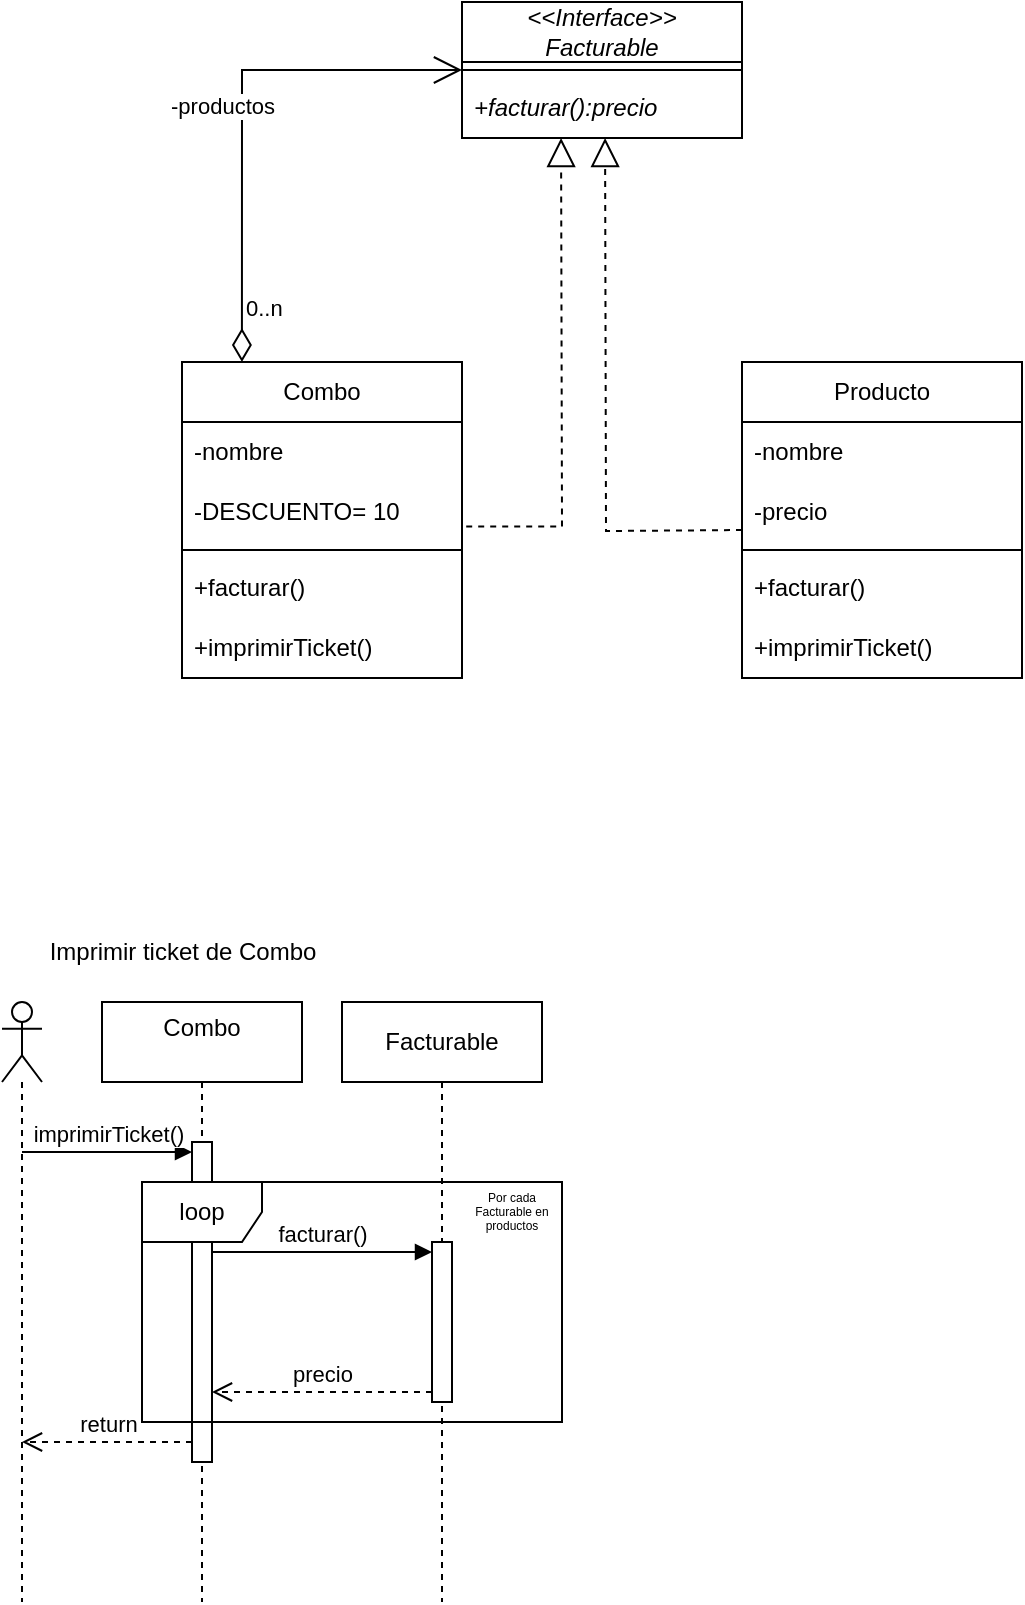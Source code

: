 <mxfile version="24.2.5" type="device">
  <diagram name="Page-1" id="bVdhCnrpjDWFNXXhfxfb">
    <mxGraphModel dx="557" dy="523" grid="1" gridSize="10" guides="1" tooltips="1" connect="1" arrows="1" fold="1" page="1" pageScale="1" pageWidth="850" pageHeight="1100" math="0" shadow="0">
      <root>
        <mxCell id="0" />
        <mxCell id="1" parent="0" />
        <mxCell id="0UKZ5Wy3TwZcNnDCWIbI-5" value="Combo" style="swimlane;fontStyle=0;childLayout=stackLayout;horizontal=1;startSize=30;horizontalStack=0;resizeParent=1;resizeParentMax=0;resizeLast=0;collapsible=1;marginBottom=0;whiteSpace=wrap;html=1;" parent="1" vertex="1">
          <mxGeometry x="170" y="220" width="140" height="158" as="geometry" />
        </mxCell>
        <mxCell id="0UKZ5Wy3TwZcNnDCWIbI-6" value="-nombre" style="text;strokeColor=none;fillColor=none;align=left;verticalAlign=middle;spacingLeft=4;spacingRight=4;overflow=hidden;points=[[0,0.5],[1,0.5]];portConstraint=eastwest;rotatable=0;whiteSpace=wrap;html=1;" parent="0UKZ5Wy3TwZcNnDCWIbI-5" vertex="1">
          <mxGeometry y="30" width="140" height="30" as="geometry" />
        </mxCell>
        <mxCell id="0UKZ5Wy3TwZcNnDCWIbI-68" value="-DESCUENTO= 10" style="text;strokeColor=none;fillColor=none;align=left;verticalAlign=middle;spacingLeft=4;spacingRight=4;overflow=hidden;points=[[0,0.5],[1,0.5]];portConstraint=eastwest;rotatable=0;whiteSpace=wrap;html=1;" parent="0UKZ5Wy3TwZcNnDCWIbI-5" vertex="1">
          <mxGeometry y="60" width="140" height="30" as="geometry" />
        </mxCell>
        <mxCell id="0UKZ5Wy3TwZcNnDCWIbI-66" value="" style="line;strokeWidth=1;fillColor=none;align=left;verticalAlign=middle;spacingTop=-1;spacingLeft=3;spacingRight=3;rotatable=0;labelPosition=right;points=[];portConstraint=eastwest;strokeColor=inherit;" parent="0UKZ5Wy3TwZcNnDCWIbI-5" vertex="1">
          <mxGeometry y="90" width="140" height="8" as="geometry" />
        </mxCell>
        <mxCell id="zB7Bvsbqb9wMqwJzrUZj-41" value="+facturar()" style="text;strokeColor=none;fillColor=none;align=left;verticalAlign=middle;spacingLeft=4;spacingRight=4;overflow=hidden;points=[[0,0.5],[1,0.5]];portConstraint=eastwest;rotatable=0;whiteSpace=wrap;html=1;" vertex="1" parent="0UKZ5Wy3TwZcNnDCWIbI-5">
          <mxGeometry y="98" width="140" height="30" as="geometry" />
        </mxCell>
        <mxCell id="0UKZ5Wy3TwZcNnDCWIbI-65" value="+imprimirTicket()" style="text;strokeColor=none;fillColor=none;align=left;verticalAlign=middle;spacingLeft=4;spacingRight=4;overflow=hidden;points=[[0,0.5],[1,0.5]];portConstraint=eastwest;rotatable=0;whiteSpace=wrap;html=1;" parent="0UKZ5Wy3TwZcNnDCWIbI-5" vertex="1">
          <mxGeometry y="128" width="140" height="30" as="geometry" />
        </mxCell>
        <mxCell id="zB7Bvsbqb9wMqwJzrUZj-1" value="Producto" style="swimlane;fontStyle=0;childLayout=stackLayout;horizontal=1;startSize=30;horizontalStack=0;resizeParent=1;resizeParentMax=0;resizeLast=0;collapsible=1;marginBottom=0;whiteSpace=wrap;html=1;" vertex="1" parent="1">
          <mxGeometry x="450" y="220" width="140" height="158" as="geometry" />
        </mxCell>
        <mxCell id="zB7Bvsbqb9wMqwJzrUZj-2" value="-nombre" style="text;strokeColor=none;fillColor=none;align=left;verticalAlign=middle;spacingLeft=4;spacingRight=4;overflow=hidden;points=[[0,0.5],[1,0.5]];portConstraint=eastwest;rotatable=0;whiteSpace=wrap;html=1;" vertex="1" parent="zB7Bvsbqb9wMqwJzrUZj-1">
          <mxGeometry y="30" width="140" height="30" as="geometry" />
        </mxCell>
        <mxCell id="zB7Bvsbqb9wMqwJzrUZj-3" value="-precio" style="text;strokeColor=none;fillColor=none;align=left;verticalAlign=middle;spacingLeft=4;spacingRight=4;overflow=hidden;points=[[0,0.5],[1,0.5]];portConstraint=eastwest;rotatable=0;whiteSpace=wrap;html=1;" vertex="1" parent="zB7Bvsbqb9wMqwJzrUZj-1">
          <mxGeometry y="60" width="140" height="30" as="geometry" />
        </mxCell>
        <mxCell id="zB7Bvsbqb9wMqwJzrUZj-6" value="" style="line;strokeWidth=1;fillColor=none;align=left;verticalAlign=middle;spacingTop=-1;spacingLeft=3;spacingRight=3;rotatable=0;labelPosition=right;points=[];portConstraint=eastwest;strokeColor=inherit;" vertex="1" parent="zB7Bvsbqb9wMqwJzrUZj-1">
          <mxGeometry y="90" width="140" height="8" as="geometry" />
        </mxCell>
        <mxCell id="zB7Bvsbqb9wMqwJzrUZj-42" value="+facturar()" style="text;strokeColor=none;fillColor=none;align=left;verticalAlign=middle;spacingLeft=4;spacingRight=4;overflow=hidden;points=[[0,0.5],[1,0.5]];portConstraint=eastwest;rotatable=0;whiteSpace=wrap;html=1;" vertex="1" parent="zB7Bvsbqb9wMqwJzrUZj-1">
          <mxGeometry y="98" width="140" height="30" as="geometry" />
        </mxCell>
        <mxCell id="zB7Bvsbqb9wMqwJzrUZj-9" value="+imprimirTicket()" style="text;strokeColor=none;fillColor=none;align=left;verticalAlign=middle;spacingLeft=4;spacingRight=4;overflow=hidden;points=[[0,0.5],[1,0.5]];portConstraint=eastwest;rotatable=0;whiteSpace=wrap;html=1;" vertex="1" parent="zB7Bvsbqb9wMqwJzrUZj-1">
          <mxGeometry y="128" width="140" height="30" as="geometry" />
        </mxCell>
        <mxCell id="zB7Bvsbqb9wMqwJzrUZj-11" value="-productos" style="endArrow=open;html=1;endSize=12;startArrow=diamondThin;startSize=14;startFill=0;edgeStyle=orthogonalEdgeStyle;rounded=0;exitX=0.214;exitY=0;exitDx=0;exitDy=0;exitPerimeter=0;" edge="1" parent="1" source="0UKZ5Wy3TwZcNnDCWIbI-5" target="zB7Bvsbqb9wMqwJzrUZj-17">
          <mxGeometry y="10" relative="1" as="geometry">
            <mxPoint x="310" y="340" as="sourcePoint" />
            <mxPoint x="380" y="110" as="targetPoint" />
            <mxPoint as="offset" />
          </mxGeometry>
        </mxCell>
        <mxCell id="zB7Bvsbqb9wMqwJzrUZj-12" value="0..n" style="edgeLabel;resizable=0;html=1;align=left;verticalAlign=top;" connectable="0" vertex="1" parent="zB7Bvsbqb9wMqwJzrUZj-11">
          <mxGeometry x="-1" relative="1" as="geometry">
            <mxPoint y="-40" as="offset" />
          </mxGeometry>
        </mxCell>
        <mxCell id="zB7Bvsbqb9wMqwJzrUZj-14" value="&lt;div&gt;&lt;i style=&quot;&quot;&gt;&amp;lt;&amp;lt;Interface&amp;gt;&amp;gt;&lt;/i&gt;&lt;/div&gt;&lt;i&gt;Facturable&lt;/i&gt;" style="swimlane;fontStyle=0;childLayout=stackLayout;horizontal=1;startSize=30;horizontalStack=0;resizeParent=1;resizeParentMax=0;resizeLast=0;collapsible=1;marginBottom=0;whiteSpace=wrap;html=1;" vertex="1" parent="1">
          <mxGeometry x="310" y="40" width="140" height="68" as="geometry" />
        </mxCell>
        <mxCell id="zB7Bvsbqb9wMqwJzrUZj-17" value="" style="line;strokeWidth=1;fillColor=none;align=left;verticalAlign=middle;spacingTop=-1;spacingLeft=3;spacingRight=3;rotatable=0;labelPosition=right;points=[];portConstraint=eastwest;strokeColor=inherit;" vertex="1" parent="zB7Bvsbqb9wMqwJzrUZj-14">
          <mxGeometry y="30" width="140" height="8" as="geometry" />
        </mxCell>
        <mxCell id="zB7Bvsbqb9wMqwJzrUZj-18" value="&lt;i&gt;+facturar():precio&lt;/i&gt;" style="text;strokeColor=none;fillColor=none;align=left;verticalAlign=middle;spacingLeft=4;spacingRight=4;overflow=hidden;points=[[0,0.5],[1,0.5]];portConstraint=eastwest;rotatable=0;whiteSpace=wrap;html=1;" vertex="1" parent="zB7Bvsbqb9wMqwJzrUZj-14">
          <mxGeometry y="38" width="140" height="30" as="geometry" />
        </mxCell>
        <mxCell id="zB7Bvsbqb9wMqwJzrUZj-19" value="" style="endArrow=block;dashed=1;endFill=0;endSize=12;html=1;rounded=0;entryX=0.681;entryY=0.971;entryDx=0;entryDy=0;entryPerimeter=0;exitX=-0.011;exitY=0.777;exitDx=0;exitDy=0;exitPerimeter=0;edgeStyle=orthogonalEdgeStyle;" edge="1" parent="1">
          <mxGeometry width="160" relative="1" as="geometry">
            <mxPoint x="450.0" y="304.02" as="sourcePoint" />
            <mxPoint x="381.54" y="108.0" as="targetPoint" />
          </mxGeometry>
        </mxCell>
        <mxCell id="zB7Bvsbqb9wMqwJzrUZj-21" value="Facturable" style="shape=umlLifeline;perimeter=lifelinePerimeter;whiteSpace=wrap;html=1;container=1;dropTarget=0;collapsible=0;recursiveResize=0;outlineConnect=0;portConstraint=eastwest;newEdgeStyle={&quot;curved&quot;:0,&quot;rounded&quot;:0};" vertex="1" parent="1">
          <mxGeometry x="250" y="540" width="100" height="300" as="geometry" />
        </mxCell>
        <mxCell id="zB7Bvsbqb9wMqwJzrUZj-37" value="" style="html=1;points=[[0,0,0,0,5],[0,1,0,0,-5],[1,0,0,0,5],[1,1,0,0,-5]];perimeter=orthogonalPerimeter;outlineConnect=0;targetShapes=umlLifeline;portConstraint=eastwest;newEdgeStyle={&quot;curved&quot;:0,&quot;rounded&quot;:0};" vertex="1" parent="zB7Bvsbqb9wMqwJzrUZj-21">
          <mxGeometry x="45" y="120" width="10" height="80" as="geometry" />
        </mxCell>
        <mxCell id="zB7Bvsbqb9wMqwJzrUZj-22" value="Combo&lt;div&gt;&lt;br&gt;&lt;/div&gt;" style="shape=umlLifeline;perimeter=lifelinePerimeter;whiteSpace=wrap;html=1;container=1;dropTarget=0;collapsible=0;recursiveResize=0;outlineConnect=0;portConstraint=eastwest;newEdgeStyle={&quot;curved&quot;:0,&quot;rounded&quot;:0};" vertex="1" parent="1">
          <mxGeometry x="130" y="540" width="100" height="300" as="geometry" />
        </mxCell>
        <mxCell id="zB7Bvsbqb9wMqwJzrUZj-34" value="" style="html=1;points=[[0,0,0,0,5],[0,1,0,0,-5],[1,0,0,0,5],[1,1,0,0,-5]];perimeter=orthogonalPerimeter;outlineConnect=0;targetShapes=umlLifeline;portConstraint=eastwest;newEdgeStyle={&quot;curved&quot;:0,&quot;rounded&quot;:0};" vertex="1" parent="zB7Bvsbqb9wMqwJzrUZj-22">
          <mxGeometry x="45" y="70" width="10" height="160" as="geometry" />
        </mxCell>
        <mxCell id="zB7Bvsbqb9wMqwJzrUZj-35" value="imprimirTicket()" style="html=1;verticalAlign=bottom;endArrow=block;curved=0;rounded=0;entryX=0;entryY=0;entryDx=0;entryDy=5;" edge="1" target="zB7Bvsbqb9wMqwJzrUZj-34" parent="zB7Bvsbqb9wMqwJzrUZj-22">
          <mxGeometry x="0.004" relative="1" as="geometry">
            <mxPoint x="-40" y="75" as="sourcePoint" />
            <mxPoint as="offset" />
          </mxGeometry>
        </mxCell>
        <mxCell id="zB7Bvsbqb9wMqwJzrUZj-24" value="" style="shape=umlLifeline;perimeter=lifelinePerimeter;whiteSpace=wrap;html=1;container=1;dropTarget=0;collapsible=0;recursiveResize=0;outlineConnect=0;portConstraint=eastwest;newEdgeStyle={&quot;curved&quot;:0,&quot;rounded&quot;:0};participant=umlActor;" vertex="1" parent="1">
          <mxGeometry x="80" y="540" width="20" height="300" as="geometry" />
        </mxCell>
        <mxCell id="zB7Bvsbqb9wMqwJzrUZj-38" value="facturar()" style="html=1;verticalAlign=bottom;endArrow=block;curved=0;rounded=0;entryX=0;entryY=0;entryDx=0;entryDy=5;" edge="1" target="zB7Bvsbqb9wMqwJzrUZj-37" parent="1" source="zB7Bvsbqb9wMqwJzrUZj-34">
          <mxGeometry x="-0.002" relative="1" as="geometry">
            <mxPoint x="190" y="635" as="sourcePoint" />
            <mxPoint as="offset" />
          </mxGeometry>
        </mxCell>
        <mxCell id="zB7Bvsbqb9wMqwJzrUZj-40" value="return" style="html=1;verticalAlign=bottom;endArrow=open;dashed=1;endSize=8;curved=0;rounded=0;" edge="1" parent="1">
          <mxGeometry relative="1" as="geometry">
            <mxPoint x="90" y="760" as="targetPoint" />
            <mxPoint x="175" y="760" as="sourcePoint" />
            <Array as="points">
              <mxPoint x="130" y="760" />
            </Array>
          </mxGeometry>
        </mxCell>
        <mxCell id="zB7Bvsbqb9wMqwJzrUZj-39" value="precio" style="html=1;verticalAlign=bottom;endArrow=open;dashed=1;endSize=8;curved=0;rounded=0;exitX=0;exitY=1;exitDx=0;exitDy=-5;" edge="1" source="zB7Bvsbqb9wMqwJzrUZj-37" parent="1" target="zB7Bvsbqb9wMqwJzrUZj-34">
          <mxGeometry relative="1" as="geometry">
            <mxPoint x="220" y="705" as="targetPoint" />
          </mxGeometry>
        </mxCell>
        <mxCell id="zB7Bvsbqb9wMqwJzrUZj-44" value="loop" style="shape=umlFrame;whiteSpace=wrap;html=1;pointerEvents=0;" vertex="1" parent="1">
          <mxGeometry x="150" y="630" width="210" height="120" as="geometry" />
        </mxCell>
        <mxCell id="zB7Bvsbqb9wMqwJzrUZj-45" value="Por cada Facturable en productos" style="html=1;whiteSpace=wrap;opacity=0;fontSize=6;" vertex="1" parent="1">
          <mxGeometry x="310" y="630" width="50" height="30" as="geometry" />
        </mxCell>
        <mxCell id="zB7Bvsbqb9wMqwJzrUZj-20" value="" style="endArrow=block;dashed=1;endFill=0;endSize=12;html=1;rounded=0;entryX=0.338;entryY=0.933;entryDx=0;entryDy=0;entryPerimeter=0;exitX=1.015;exitY=0.743;exitDx=0;exitDy=0;exitPerimeter=0;edgeStyle=orthogonalEdgeStyle;" edge="1" parent="1" source="0UKZ5Wy3TwZcNnDCWIbI-68">
          <mxGeometry width="160" relative="1" as="geometry">
            <mxPoint x="291.81" y="301.15" as="sourcePoint" />
            <mxPoint x="359.53" y="108.0" as="targetPoint" />
          </mxGeometry>
        </mxCell>
        <mxCell id="zB7Bvsbqb9wMqwJzrUZj-49" value="Imprimir ticket de Combo" style="text;html=1;align=center;verticalAlign=middle;resizable=0;points=[];autosize=1;strokeColor=none;fillColor=none;" vertex="1" parent="1">
          <mxGeometry x="90" y="500" width="160" height="30" as="geometry" />
        </mxCell>
      </root>
    </mxGraphModel>
  </diagram>
</mxfile>
